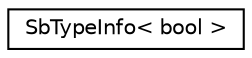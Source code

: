 digraph "Graphical Class Hierarchy"
{
 // LATEX_PDF_SIZE
  edge [fontname="Helvetica",fontsize="10",labelfontname="Helvetica",labelfontsize="10"];
  node [fontname="Helvetica",fontsize="10",shape=record];
  rankdir="LR";
  Node0 [label="SbTypeInfo\< bool \>",height=0.2,width=0.4,color="black", fillcolor="white", style="filled",URL="$structSbTypeInfo_3_01bool_01_4.html",tooltip=" "];
}
